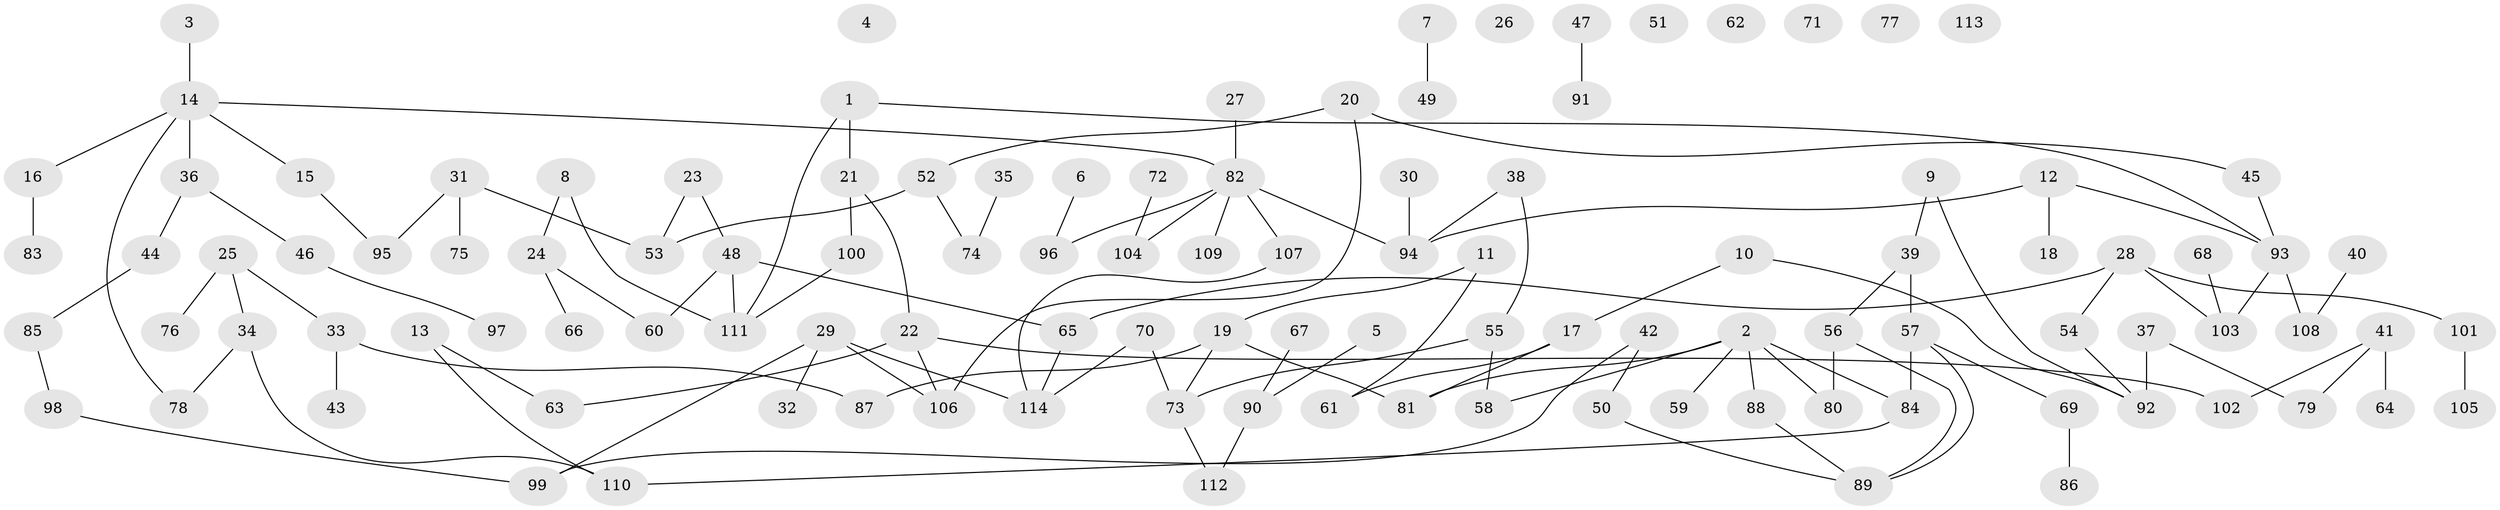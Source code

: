 // Generated by graph-tools (version 1.1) at 2025/13/03/09/25 04:13:10]
// undirected, 114 vertices, 126 edges
graph export_dot {
graph [start="1"]
  node [color=gray90,style=filled];
  1;
  2;
  3;
  4;
  5;
  6;
  7;
  8;
  9;
  10;
  11;
  12;
  13;
  14;
  15;
  16;
  17;
  18;
  19;
  20;
  21;
  22;
  23;
  24;
  25;
  26;
  27;
  28;
  29;
  30;
  31;
  32;
  33;
  34;
  35;
  36;
  37;
  38;
  39;
  40;
  41;
  42;
  43;
  44;
  45;
  46;
  47;
  48;
  49;
  50;
  51;
  52;
  53;
  54;
  55;
  56;
  57;
  58;
  59;
  60;
  61;
  62;
  63;
  64;
  65;
  66;
  67;
  68;
  69;
  70;
  71;
  72;
  73;
  74;
  75;
  76;
  77;
  78;
  79;
  80;
  81;
  82;
  83;
  84;
  85;
  86;
  87;
  88;
  89;
  90;
  91;
  92;
  93;
  94;
  95;
  96;
  97;
  98;
  99;
  100;
  101;
  102;
  103;
  104;
  105;
  106;
  107;
  108;
  109;
  110;
  111;
  112;
  113;
  114;
  1 -- 21;
  1 -- 93;
  1 -- 111;
  2 -- 58;
  2 -- 59;
  2 -- 80;
  2 -- 81;
  2 -- 84;
  2 -- 88;
  3 -- 14;
  5 -- 90;
  6 -- 96;
  7 -- 49;
  8 -- 24;
  8 -- 111;
  9 -- 39;
  9 -- 92;
  10 -- 17;
  10 -- 92;
  11 -- 19;
  11 -- 61;
  12 -- 18;
  12 -- 93;
  12 -- 94;
  13 -- 63;
  13 -- 110;
  14 -- 15;
  14 -- 16;
  14 -- 36;
  14 -- 78;
  14 -- 82;
  15 -- 95;
  16 -- 83;
  17 -- 61;
  17 -- 81;
  19 -- 73;
  19 -- 81;
  19 -- 87;
  20 -- 45;
  20 -- 52;
  20 -- 106;
  21 -- 22;
  21 -- 100;
  22 -- 63;
  22 -- 102;
  22 -- 106;
  23 -- 48;
  23 -- 53;
  24 -- 60;
  24 -- 66;
  25 -- 33;
  25 -- 34;
  25 -- 76;
  27 -- 82;
  28 -- 54;
  28 -- 65;
  28 -- 101;
  28 -- 103;
  29 -- 32;
  29 -- 99;
  29 -- 106;
  29 -- 114;
  30 -- 94;
  31 -- 53;
  31 -- 75;
  31 -- 95;
  33 -- 43;
  33 -- 87;
  34 -- 78;
  34 -- 110;
  35 -- 74;
  36 -- 44;
  36 -- 46;
  37 -- 79;
  37 -- 92;
  38 -- 55;
  38 -- 94;
  39 -- 56;
  39 -- 57;
  40 -- 108;
  41 -- 64;
  41 -- 79;
  41 -- 102;
  42 -- 50;
  42 -- 99;
  44 -- 85;
  45 -- 93;
  46 -- 97;
  47 -- 91;
  48 -- 60;
  48 -- 65;
  48 -- 111;
  50 -- 89;
  52 -- 53;
  52 -- 74;
  54 -- 92;
  55 -- 58;
  55 -- 73;
  56 -- 80;
  56 -- 89;
  57 -- 69;
  57 -- 84;
  57 -- 89;
  65 -- 114;
  67 -- 90;
  68 -- 103;
  69 -- 86;
  70 -- 73;
  70 -- 114;
  72 -- 104;
  73 -- 112;
  82 -- 94;
  82 -- 96;
  82 -- 104;
  82 -- 107;
  82 -- 109;
  84 -- 110;
  85 -- 98;
  88 -- 89;
  90 -- 112;
  93 -- 103;
  93 -- 108;
  98 -- 99;
  100 -- 111;
  101 -- 105;
  107 -- 114;
}
